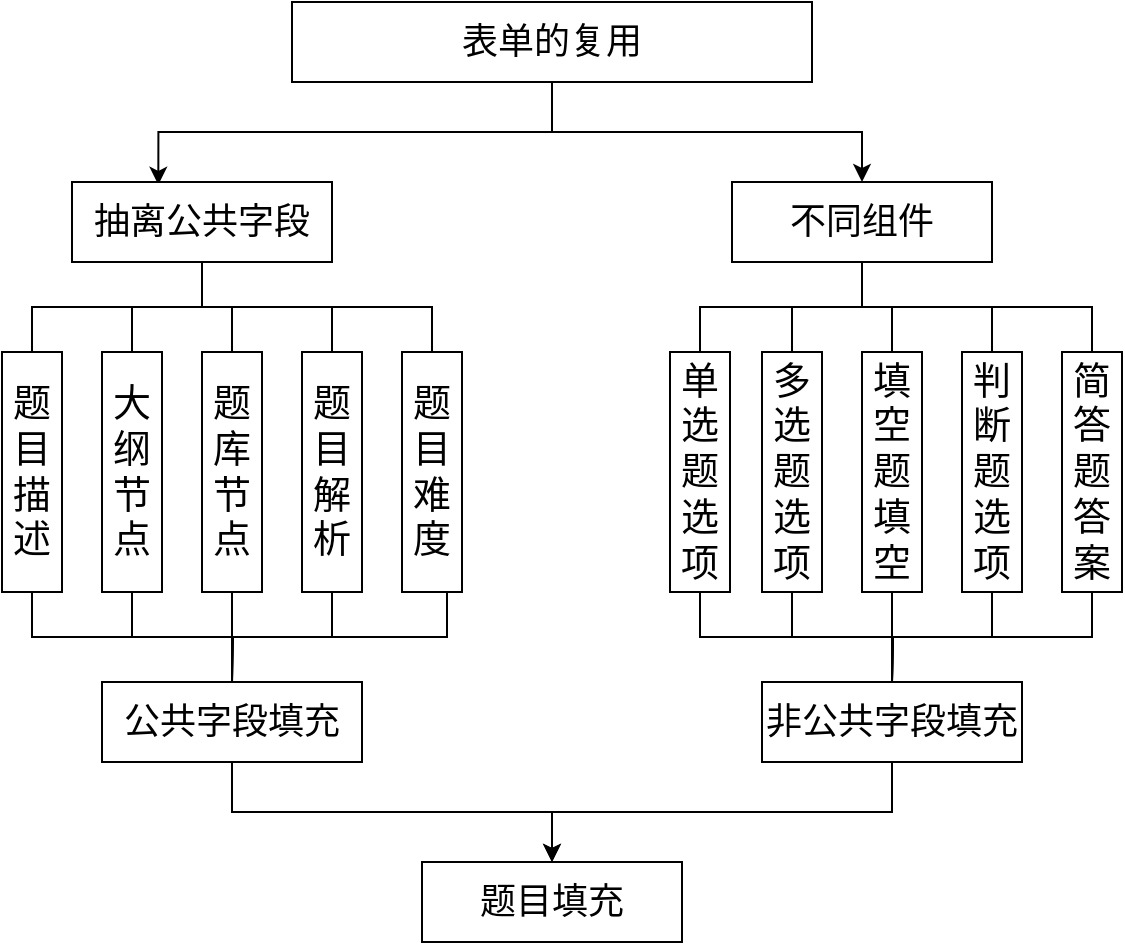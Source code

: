 <mxfile version="18.0.7" type="device"><diagram id="AUdcXZUGxuPDhJLp0qs7" name="Page-1"><mxGraphModel dx="1038" dy="571" grid="0" gridSize="10" guides="1" tooltips="1" connect="1" arrows="1" fold="1" page="0" pageScale="1" pageWidth="827" pageHeight="1169" math="0" shadow="0"><root><mxCell id="0"/><mxCell id="1" parent="0"/><mxCell id="JiNV7yGxFeyKe3LRGvR--19" style="edgeStyle=orthogonalEdgeStyle;rounded=0;orthogonalLoop=1;jettySize=auto;html=1;exitX=0.5;exitY=1;exitDx=0;exitDy=0;entryX=0.332;entryY=0.035;entryDx=0;entryDy=0;entryPerimeter=0;fontSize=18;" edge="1" parent="1" source="JiNV7yGxFeyKe3LRGvR--1" target="JiNV7yGxFeyKe3LRGvR--2"><mxGeometry relative="1" as="geometry"/></mxCell><mxCell id="JiNV7yGxFeyKe3LRGvR--20" style="edgeStyle=orthogonalEdgeStyle;rounded=0;orthogonalLoop=1;jettySize=auto;html=1;exitX=0.5;exitY=1;exitDx=0;exitDy=0;entryX=0.5;entryY=0;entryDx=0;entryDy=0;fontSize=18;" edge="1" parent="1" source="JiNV7yGxFeyKe3LRGvR--1" target="JiNV7yGxFeyKe3LRGvR--3"><mxGeometry relative="1" as="geometry"/></mxCell><mxCell id="JiNV7yGxFeyKe3LRGvR--1" value="表单的复用" style="rounded=0;whiteSpace=wrap;html=1;fontSize=18;" vertex="1" parent="1"><mxGeometry x="150" y="10" width="260" height="40" as="geometry"/></mxCell><mxCell id="JiNV7yGxFeyKe3LRGvR--24" style="edgeStyle=orthogonalEdgeStyle;rounded=0;orthogonalLoop=1;jettySize=auto;html=1;exitX=0.5;exitY=1;exitDx=0;exitDy=0;entryX=0;entryY=0.5;entryDx=0;entryDy=0;fontSize=18;endArrow=none;endFill=0;" edge="1" parent="1" source="JiNV7yGxFeyKe3LRGvR--2" target="JiNV7yGxFeyKe3LRGvR--4"><mxGeometry relative="1" as="geometry"/></mxCell><mxCell id="JiNV7yGxFeyKe3LRGvR--25" style="edgeStyle=orthogonalEdgeStyle;rounded=0;orthogonalLoop=1;jettySize=auto;html=1;exitX=0.5;exitY=1;exitDx=0;exitDy=0;entryX=0;entryY=0.5;entryDx=0;entryDy=0;fontSize=18;endArrow=none;endFill=0;" edge="1" parent="1" source="JiNV7yGxFeyKe3LRGvR--2" target="JiNV7yGxFeyKe3LRGvR--5"><mxGeometry relative="1" as="geometry"/></mxCell><mxCell id="JiNV7yGxFeyKe3LRGvR--26" style="edgeStyle=orthogonalEdgeStyle;rounded=0;orthogonalLoop=1;jettySize=auto;html=1;exitX=0.5;exitY=1;exitDx=0;exitDy=0;entryX=0;entryY=0.5;entryDx=0;entryDy=0;fontSize=18;endArrow=none;endFill=0;" edge="1" parent="1" source="JiNV7yGxFeyKe3LRGvR--2" target="JiNV7yGxFeyKe3LRGvR--6"><mxGeometry relative="1" as="geometry"/></mxCell><mxCell id="JiNV7yGxFeyKe3LRGvR--27" style="edgeStyle=orthogonalEdgeStyle;rounded=0;orthogonalLoop=1;jettySize=auto;html=1;exitX=0.5;exitY=1;exitDx=0;exitDy=0;entryX=0;entryY=0.5;entryDx=0;entryDy=0;fontSize=18;endArrow=none;endFill=0;" edge="1" parent="1" source="JiNV7yGxFeyKe3LRGvR--2" target="JiNV7yGxFeyKe3LRGvR--7"><mxGeometry relative="1" as="geometry"/></mxCell><mxCell id="JiNV7yGxFeyKe3LRGvR--28" style="edgeStyle=orthogonalEdgeStyle;rounded=0;orthogonalLoop=1;jettySize=auto;html=1;exitX=0.5;exitY=1;exitDx=0;exitDy=0;entryX=0;entryY=0.5;entryDx=0;entryDy=0;fontSize=18;endArrow=none;endFill=0;" edge="1" parent="1" source="JiNV7yGxFeyKe3LRGvR--2" target="JiNV7yGxFeyKe3LRGvR--8"><mxGeometry relative="1" as="geometry"/></mxCell><mxCell id="JiNV7yGxFeyKe3LRGvR--2" value="抽离公共字段" style="rounded=0;whiteSpace=wrap;html=1;fontSize=18;" vertex="1" parent="1"><mxGeometry x="40" y="100" width="130" height="40" as="geometry"/></mxCell><mxCell id="JiNV7yGxFeyKe3LRGvR--29" value="" style="edgeStyle=orthogonalEdgeStyle;rounded=0;orthogonalLoop=1;jettySize=auto;html=1;fontSize=18;endArrow=none;endFill=0;" edge="1" parent="1" source="JiNV7yGxFeyKe3LRGvR--3" target="JiNV7yGxFeyKe3LRGvR--11"><mxGeometry relative="1" as="geometry"/></mxCell><mxCell id="JiNV7yGxFeyKe3LRGvR--30" style="edgeStyle=orthogonalEdgeStyle;rounded=0;orthogonalLoop=1;jettySize=auto;html=1;exitX=0.5;exitY=1;exitDx=0;exitDy=0;entryX=0;entryY=0.5;entryDx=0;entryDy=0;fontSize=18;endArrow=none;endFill=0;" edge="1" parent="1" source="JiNV7yGxFeyKe3LRGvR--3" target="JiNV7yGxFeyKe3LRGvR--10"><mxGeometry relative="1" as="geometry"/></mxCell><mxCell id="JiNV7yGxFeyKe3LRGvR--31" style="edgeStyle=orthogonalEdgeStyle;rounded=0;orthogonalLoop=1;jettySize=auto;html=1;exitX=0.5;exitY=1;exitDx=0;exitDy=0;entryX=0;entryY=0.5;entryDx=0;entryDy=0;fontSize=18;endArrow=none;endFill=0;" edge="1" parent="1" source="JiNV7yGxFeyKe3LRGvR--3" target="JiNV7yGxFeyKe3LRGvR--9"><mxGeometry relative="1" as="geometry"/></mxCell><mxCell id="JiNV7yGxFeyKe3LRGvR--32" style="edgeStyle=orthogonalEdgeStyle;rounded=0;orthogonalLoop=1;jettySize=auto;html=1;exitX=0.5;exitY=1;exitDx=0;exitDy=0;entryX=0;entryY=0.5;entryDx=0;entryDy=0;fontSize=18;endArrow=none;endFill=0;" edge="1" parent="1" source="JiNV7yGxFeyKe3LRGvR--3" target="JiNV7yGxFeyKe3LRGvR--12"><mxGeometry relative="1" as="geometry"/></mxCell><mxCell id="JiNV7yGxFeyKe3LRGvR--34" style="edgeStyle=orthogonalEdgeStyle;rounded=0;orthogonalLoop=1;jettySize=auto;html=1;exitX=0.5;exitY=1;exitDx=0;exitDy=0;entryX=0;entryY=0.5;entryDx=0;entryDy=0;fontSize=18;endArrow=none;endFill=0;" edge="1" parent="1" source="JiNV7yGxFeyKe3LRGvR--3" target="JiNV7yGxFeyKe3LRGvR--13"><mxGeometry relative="1" as="geometry"/></mxCell><mxCell id="JiNV7yGxFeyKe3LRGvR--3" value="不同组件" style="rounded=0;whiteSpace=wrap;html=1;fontSize=18;" vertex="1" parent="1"><mxGeometry x="370" y="100" width="130" height="40" as="geometry"/></mxCell><mxCell id="JiNV7yGxFeyKe3LRGvR--35" style="edgeStyle=orthogonalEdgeStyle;rounded=0;orthogonalLoop=1;jettySize=auto;html=1;exitX=1;exitY=0.5;exitDx=0;exitDy=0;entryX=0.5;entryY=0;entryDx=0;entryDy=0;fontSize=18;endArrow=none;endFill=0;" edge="1" parent="1" source="JiNV7yGxFeyKe3LRGvR--4" target="JiNV7yGxFeyKe3LRGvR--14"><mxGeometry relative="1" as="geometry"/></mxCell><mxCell id="JiNV7yGxFeyKe3LRGvR--4" value="题目描述" style="rounded=0;whiteSpace=wrap;html=1;rotation=90;horizontal=0;fontSize=19;" vertex="1" parent="1"><mxGeometry x="-40" y="230" width="120" height="30" as="geometry"/></mxCell><mxCell id="JiNV7yGxFeyKe3LRGvR--36" style="edgeStyle=orthogonalEdgeStyle;rounded=0;orthogonalLoop=1;jettySize=auto;html=1;exitX=1;exitY=0.5;exitDx=0;exitDy=0;entryX=0.5;entryY=0;entryDx=0;entryDy=0;fontSize=18;endArrow=none;endFill=0;" edge="1" parent="1" source="JiNV7yGxFeyKe3LRGvR--5" target="JiNV7yGxFeyKe3LRGvR--14"><mxGeometry relative="1" as="geometry"/></mxCell><mxCell id="JiNV7yGxFeyKe3LRGvR--5" value="大纲节点" style="rounded=0;whiteSpace=wrap;html=1;rotation=90;horizontal=0;fontSize=19;" vertex="1" parent="1"><mxGeometry x="10" y="230" width="120" height="30" as="geometry"/></mxCell><mxCell id="JiNV7yGxFeyKe3LRGvR--45" style="edgeStyle=orthogonalEdgeStyle;rounded=0;orthogonalLoop=1;jettySize=auto;html=1;exitX=1;exitY=0.5;exitDx=0;exitDy=0;fontSize=18;endArrow=none;endFill=0;" edge="1" parent="1" source="JiNV7yGxFeyKe3LRGvR--6"><mxGeometry relative="1" as="geometry"><mxPoint x="120" y="340" as="targetPoint"/></mxGeometry></mxCell><mxCell id="JiNV7yGxFeyKe3LRGvR--6" value="题库节点" style="rounded=0;whiteSpace=wrap;html=1;rotation=90;horizontal=0;fontSize=19;" vertex="1" parent="1"><mxGeometry x="60" y="230" width="120" height="30" as="geometry"/></mxCell><mxCell id="JiNV7yGxFeyKe3LRGvR--46" style="edgeStyle=orthogonalEdgeStyle;rounded=0;orthogonalLoop=1;jettySize=auto;html=1;exitX=1;exitY=0.5;exitDx=0;exitDy=0;fontSize=18;endArrow=none;endFill=0;" edge="1" parent="1" source="JiNV7yGxFeyKe3LRGvR--7"><mxGeometry relative="1" as="geometry"><mxPoint x="120" y="350" as="targetPoint"/></mxGeometry></mxCell><mxCell id="JiNV7yGxFeyKe3LRGvR--7" value="题目解析" style="rounded=0;whiteSpace=wrap;html=1;rotation=90;horizontal=0;fontSize=19;" vertex="1" parent="1"><mxGeometry x="110" y="230" width="120" height="30" as="geometry"/></mxCell><mxCell id="JiNV7yGxFeyKe3LRGvR--47" style="edgeStyle=orthogonalEdgeStyle;rounded=0;orthogonalLoop=1;jettySize=auto;html=1;exitX=1;exitY=0.25;exitDx=0;exitDy=0;fontSize=18;endArrow=none;endFill=0;" edge="1" parent="1" source="JiNV7yGxFeyKe3LRGvR--8"><mxGeometry relative="1" as="geometry"><mxPoint x="120" y="350" as="targetPoint"/></mxGeometry></mxCell><mxCell id="JiNV7yGxFeyKe3LRGvR--8" value="题目难度" style="rounded=0;whiteSpace=wrap;html=1;rotation=90;horizontal=0;fontSize=19;" vertex="1" parent="1"><mxGeometry x="160" y="230" width="120" height="30" as="geometry"/></mxCell><mxCell id="JiNV7yGxFeyKe3LRGvR--40" style="edgeStyle=orthogonalEdgeStyle;rounded=0;orthogonalLoop=1;jettySize=auto;html=1;exitX=1;exitY=0.5;exitDx=0;exitDy=0;entryX=0.5;entryY=0;entryDx=0;entryDy=0;fontSize=18;endArrow=none;endFill=0;" edge="1" parent="1" source="JiNV7yGxFeyKe3LRGvR--9" target="JiNV7yGxFeyKe3LRGvR--15"><mxGeometry relative="1" as="geometry"/></mxCell><mxCell id="JiNV7yGxFeyKe3LRGvR--9" value="单选题选项" style="rounded=0;whiteSpace=wrap;html=1;rotation=90;horizontal=0;fontSize=19;" vertex="1" parent="1"><mxGeometry x="294" y="230" width="120" height="30" as="geometry"/></mxCell><mxCell id="JiNV7yGxFeyKe3LRGvR--41" style="edgeStyle=orthogonalEdgeStyle;rounded=0;orthogonalLoop=1;jettySize=auto;html=1;exitX=1;exitY=0.5;exitDx=0;exitDy=0;fontSize=18;endArrow=none;endFill=0;" edge="1" parent="1" source="JiNV7yGxFeyKe3LRGvR--10"><mxGeometry relative="1" as="geometry"><mxPoint x="450" y="350" as="targetPoint"/></mxGeometry></mxCell><mxCell id="JiNV7yGxFeyKe3LRGvR--10" value="多选题选项" style="rounded=0;whiteSpace=wrap;html=1;rotation=90;horizontal=0;fontSize=19;" vertex="1" parent="1"><mxGeometry x="340" y="230" width="120" height="30" as="geometry"/></mxCell><mxCell id="JiNV7yGxFeyKe3LRGvR--42" style="edgeStyle=orthogonalEdgeStyle;rounded=0;orthogonalLoop=1;jettySize=auto;html=1;exitX=1;exitY=0.5;exitDx=0;exitDy=0;fontSize=18;endArrow=none;endFill=0;" edge="1" parent="1" source="JiNV7yGxFeyKe3LRGvR--11"><mxGeometry relative="1" as="geometry"><mxPoint x="450" y="340" as="targetPoint"/></mxGeometry></mxCell><mxCell id="JiNV7yGxFeyKe3LRGvR--11" value="填空题填空" style="rounded=0;whiteSpace=wrap;html=1;rotation=90;horizontal=0;fontSize=19;" vertex="1" parent="1"><mxGeometry x="390" y="230" width="120" height="30" as="geometry"/></mxCell><mxCell id="JiNV7yGxFeyKe3LRGvR--43" style="edgeStyle=orthogonalEdgeStyle;rounded=0;orthogonalLoop=1;jettySize=auto;html=1;exitX=1;exitY=0.5;exitDx=0;exitDy=0;fontSize=18;endArrow=none;endFill=0;" edge="1" parent="1" source="JiNV7yGxFeyKe3LRGvR--12"><mxGeometry relative="1" as="geometry"><mxPoint x="450" y="350" as="targetPoint"/></mxGeometry></mxCell><mxCell id="JiNV7yGxFeyKe3LRGvR--12" value="判断题选项" style="rounded=0;whiteSpace=wrap;html=1;rotation=90;horizontal=0;fontSize=19;" vertex="1" parent="1"><mxGeometry x="440" y="230" width="120" height="30" as="geometry"/></mxCell><mxCell id="JiNV7yGxFeyKe3LRGvR--44" style="edgeStyle=orthogonalEdgeStyle;rounded=0;orthogonalLoop=1;jettySize=auto;html=1;exitX=1;exitY=0.5;exitDx=0;exitDy=0;fontSize=18;endArrow=none;endFill=0;" edge="1" parent="1" source="JiNV7yGxFeyKe3LRGvR--13"><mxGeometry relative="1" as="geometry"><mxPoint x="450" y="350" as="targetPoint"/></mxGeometry></mxCell><mxCell id="JiNV7yGxFeyKe3LRGvR--13" value="简答题答案" style="rounded=0;whiteSpace=wrap;html=1;rotation=90;horizontal=0;fontSize=19;" vertex="1" parent="1"><mxGeometry x="490" y="230" width="120" height="30" as="geometry"/></mxCell><mxCell id="JiNV7yGxFeyKe3LRGvR--48" style="edgeStyle=orthogonalEdgeStyle;rounded=0;orthogonalLoop=1;jettySize=auto;html=1;exitX=0.5;exitY=1;exitDx=0;exitDy=0;entryX=0.5;entryY=0;entryDx=0;entryDy=0;fontSize=18;endArrow=classic;endFill=1;" edge="1" parent="1" source="JiNV7yGxFeyKe3LRGvR--14" target="JiNV7yGxFeyKe3LRGvR--16"><mxGeometry relative="1" as="geometry"/></mxCell><mxCell id="JiNV7yGxFeyKe3LRGvR--14" value="公共字段填充" style="rounded=0;whiteSpace=wrap;html=1;fontSize=18;" vertex="1" parent="1"><mxGeometry x="55" y="350" width="130" height="40" as="geometry"/></mxCell><mxCell id="JiNV7yGxFeyKe3LRGvR--49" style="edgeStyle=orthogonalEdgeStyle;rounded=0;orthogonalLoop=1;jettySize=auto;html=1;exitX=0.5;exitY=1;exitDx=0;exitDy=0;entryX=0.5;entryY=0;entryDx=0;entryDy=0;fontSize=18;endArrow=classic;endFill=1;" edge="1" parent="1" source="JiNV7yGxFeyKe3LRGvR--15" target="JiNV7yGxFeyKe3LRGvR--16"><mxGeometry relative="1" as="geometry"/></mxCell><mxCell id="JiNV7yGxFeyKe3LRGvR--15" value="非公共字段填充" style="rounded=0;whiteSpace=wrap;html=1;fontSize=18;" vertex="1" parent="1"><mxGeometry x="385" y="350" width="130" height="40" as="geometry"/></mxCell><mxCell id="JiNV7yGxFeyKe3LRGvR--16" value="题目填充" style="rounded=0;whiteSpace=wrap;html=1;fontSize=18;" vertex="1" parent="1"><mxGeometry x="215" y="440" width="130" height="40" as="geometry"/></mxCell></root></mxGraphModel></diagram></mxfile>